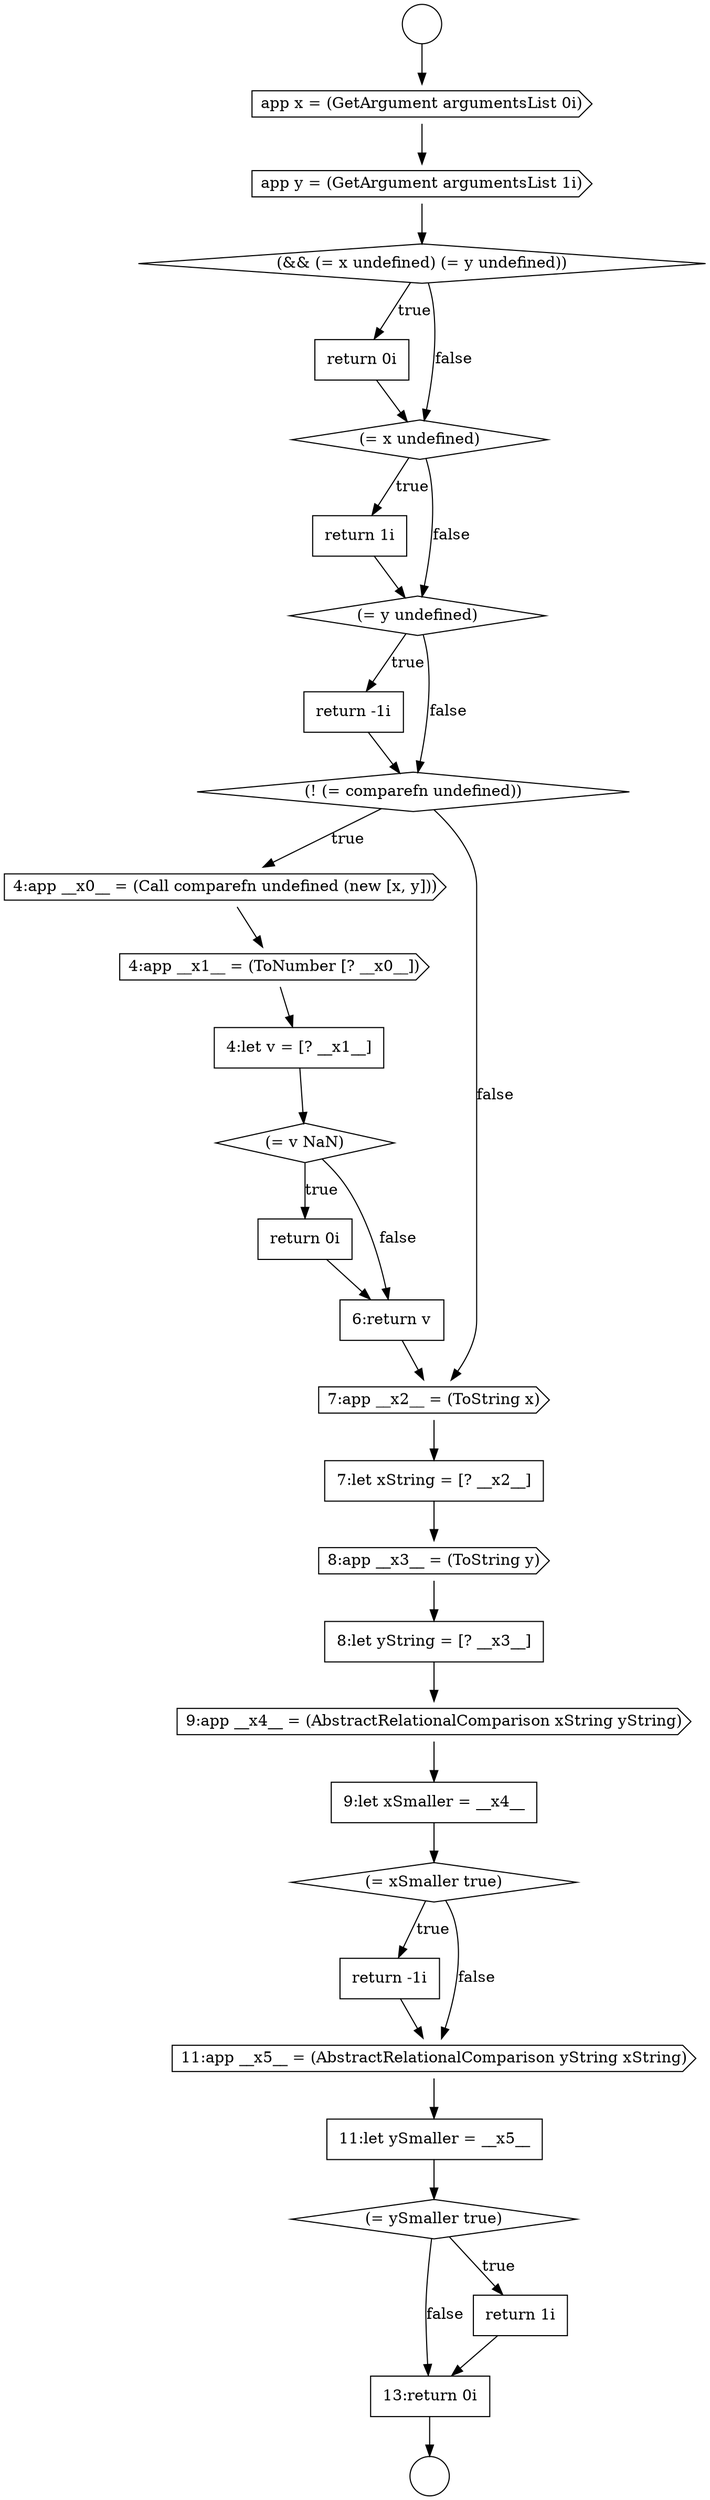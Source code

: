 digraph {
  node15770 [shape=none, margin=0, label=<<font color="black">
    <table border="0" cellborder="1" cellspacing="0" cellpadding="10">
      <tr><td align="left">8:let yString = [? __x3__]</td></tr>
    </table>
  </font>> color="black" fillcolor="white" style=filled]
  node15776 [shape=none, margin=0, label=<<font color="black">
    <table border="0" cellborder="1" cellspacing="0" cellpadding="10">
      <tr><td align="left">11:let ySmaller = __x5__</td></tr>
    </table>
  </font>> color="black" fillcolor="white" style=filled]
  node15759 [shape=none, margin=0, label=<<font color="black">
    <table border="0" cellborder="1" cellspacing="0" cellpadding="10">
      <tr><td align="left">return -1i</td></tr>
    </table>
  </font>> color="black" fillcolor="white" style=filled]
  node15763 [shape=none, margin=0, label=<<font color="black">
    <table border="0" cellborder="1" cellspacing="0" cellpadding="10">
      <tr><td align="left">4:let v = [? __x1__]</td></tr>
    </table>
  </font>> color="black" fillcolor="white" style=filled]
  node15774 [shape=none, margin=0, label=<<font color="black">
    <table border="0" cellborder="1" cellspacing="0" cellpadding="10">
      <tr><td align="left">return -1i</td></tr>
    </table>
  </font>> color="black" fillcolor="white" style=filled]
  node15761 [shape=cds, label=<<font color="black">4:app __x0__ = (Call comparefn undefined (new [x, y]))</font>> color="black" fillcolor="white" style=filled]
  node15760 [shape=diamond, label=<<font color="black">(! (= comparefn undefined))</font>> color="black" fillcolor="white" style=filled]
  node15765 [shape=none, margin=0, label=<<font color="black">
    <table border="0" cellborder="1" cellspacing="0" cellpadding="10">
      <tr><td align="left">return 0i</td></tr>
    </table>
  </font>> color="black" fillcolor="white" style=filled]
  node15750 [shape=circle label=" " color="black" fillcolor="white" style=filled]
  node15757 [shape=none, margin=0, label=<<font color="black">
    <table border="0" cellborder="1" cellspacing="0" cellpadding="10">
      <tr><td align="left">return 1i</td></tr>
    </table>
  </font>> color="black" fillcolor="white" style=filled]
  node15753 [shape=cds, label=<<font color="black">app y = (GetArgument argumentsList 1i)</font>> color="black" fillcolor="white" style=filled]
  node15773 [shape=diamond, label=<<font color="black">(= xSmaller true)</font>> color="black" fillcolor="white" style=filled]
  node15767 [shape=cds, label=<<font color="black">7:app __x2__ = (ToString x)</font>> color="black" fillcolor="white" style=filled]
  node15752 [shape=cds, label=<<font color="black">app x = (GetArgument argumentsList 0i)</font>> color="black" fillcolor="white" style=filled]
  node15755 [shape=none, margin=0, label=<<font color="black">
    <table border="0" cellborder="1" cellspacing="0" cellpadding="10">
      <tr><td align="left">return 0i</td></tr>
    </table>
  </font>> color="black" fillcolor="white" style=filled]
  node15762 [shape=cds, label=<<font color="black">4:app __x1__ = (ToNumber [? __x0__])</font>> color="black" fillcolor="white" style=filled]
  node15779 [shape=none, margin=0, label=<<font color="black">
    <table border="0" cellborder="1" cellspacing="0" cellpadding="10">
      <tr><td align="left">13:return 0i</td></tr>
    </table>
  </font>> color="black" fillcolor="white" style=filled]
  node15751 [shape=circle label=" " color="black" fillcolor="white" style=filled]
  node15766 [shape=none, margin=0, label=<<font color="black">
    <table border="0" cellborder="1" cellspacing="0" cellpadding="10">
      <tr><td align="left">6:return v</td></tr>
    </table>
  </font>> color="black" fillcolor="white" style=filled]
  node15756 [shape=diamond, label=<<font color="black">(= x undefined)</font>> color="black" fillcolor="white" style=filled]
  node15771 [shape=cds, label=<<font color="black">9:app __x4__ = (AbstractRelationalComparison xString yString)</font>> color="black" fillcolor="white" style=filled]
  node15772 [shape=none, margin=0, label=<<font color="black">
    <table border="0" cellborder="1" cellspacing="0" cellpadding="10">
      <tr><td align="left">9:let xSmaller = __x4__</td></tr>
    </table>
  </font>> color="black" fillcolor="white" style=filled]
  node15778 [shape=none, margin=0, label=<<font color="black">
    <table border="0" cellborder="1" cellspacing="0" cellpadding="10">
      <tr><td align="left">return 1i</td></tr>
    </table>
  </font>> color="black" fillcolor="white" style=filled]
  node15754 [shape=diamond, label=<<font color="black">(&amp;&amp; (= x undefined) (= y undefined))</font>> color="black" fillcolor="white" style=filled]
  node15768 [shape=none, margin=0, label=<<font color="black">
    <table border="0" cellborder="1" cellspacing="0" cellpadding="10">
      <tr><td align="left">7:let xString = [? __x2__]</td></tr>
    </table>
  </font>> color="black" fillcolor="white" style=filled]
  node15777 [shape=diamond, label=<<font color="black">(= ySmaller true)</font>> color="black" fillcolor="white" style=filled]
  node15775 [shape=cds, label=<<font color="black">11:app __x5__ = (AbstractRelationalComparison yString xString)</font>> color="black" fillcolor="white" style=filled]
  node15758 [shape=diamond, label=<<font color="black">(= y undefined)</font>> color="black" fillcolor="white" style=filled]
  node15764 [shape=diamond, label=<<font color="black">(= v NaN)</font>> color="black" fillcolor="white" style=filled]
  node15769 [shape=cds, label=<<font color="black">8:app __x3__ = (ToString y)</font>> color="black" fillcolor="white" style=filled]
  node15761 -> node15762 [ color="black"]
  node15779 -> node15751 [ color="black"]
  node15757 -> node15758 [ color="black"]
  node15778 -> node15779 [ color="black"]
  node15753 -> node15754 [ color="black"]
  node15772 -> node15773 [ color="black"]
  node15769 -> node15770 [ color="black"]
  node15777 -> node15778 [label=<<font color="black">true</font>> color="black"]
  node15777 -> node15779 [label=<<font color="black">false</font>> color="black"]
  node15768 -> node15769 [ color="black"]
  node15754 -> node15755 [label=<<font color="black">true</font>> color="black"]
  node15754 -> node15756 [label=<<font color="black">false</font>> color="black"]
  node15766 -> node15767 [ color="black"]
  node15759 -> node15760 [ color="black"]
  node15775 -> node15776 [ color="black"]
  node15771 -> node15772 [ color="black"]
  node15755 -> node15756 [ color="black"]
  node15764 -> node15765 [label=<<font color="black">true</font>> color="black"]
  node15764 -> node15766 [label=<<font color="black">false</font>> color="black"]
  node15756 -> node15757 [label=<<font color="black">true</font>> color="black"]
  node15756 -> node15758 [label=<<font color="black">false</font>> color="black"]
  node15752 -> node15753 [ color="black"]
  node15763 -> node15764 [ color="black"]
  node15750 -> node15752 [ color="black"]
  node15767 -> node15768 [ color="black"]
  node15765 -> node15766 [ color="black"]
  node15770 -> node15771 [ color="black"]
  node15762 -> node15763 [ color="black"]
  node15773 -> node15774 [label=<<font color="black">true</font>> color="black"]
  node15773 -> node15775 [label=<<font color="black">false</font>> color="black"]
  node15760 -> node15761 [label=<<font color="black">true</font>> color="black"]
  node15760 -> node15767 [label=<<font color="black">false</font>> color="black"]
  node15774 -> node15775 [ color="black"]
  node15758 -> node15759 [label=<<font color="black">true</font>> color="black"]
  node15758 -> node15760 [label=<<font color="black">false</font>> color="black"]
  node15776 -> node15777 [ color="black"]
}
